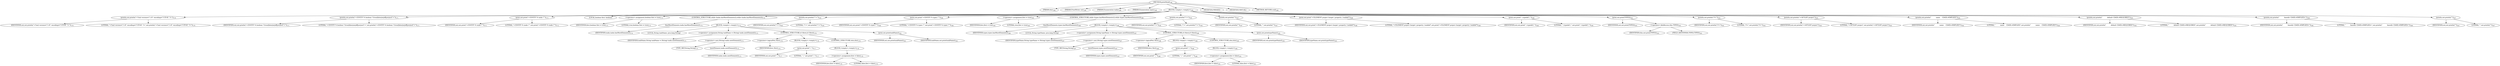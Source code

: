 digraph "printHead" {  
"217" [label = <(METHOD,printHead)<SUB>168</SUB>> ]
"218" [label = <(PARAM,this)<SUB>168</SUB>> ]
"219" [label = <(PARAM,PrintWriter out)<SUB>168</SUB>> ]
"220" [label = <(PARAM,Enumeration tasks)<SUB>168</SUB>> ]
"221" [label = <(PARAM,Enumeration types)<SUB>169</SUB>> ]
"222" [label = <(BLOCK,&lt;empty&gt;,&lt;empty&gt;)<SUB>169</SUB>> ]
"223" [label = <(println,out.println(&quot;&lt;?xml version=\&quot;1.0\&quot; encoding=\&quot;UTF-8\&quot; ?&gt;&quot;))<SUB>170</SUB>> ]
"224" [label = <(IDENTIFIER,out,out.println(&quot;&lt;?xml version=\&quot;1.0\&quot; encoding=\&quot;UTF-8\&quot; ?&gt;&quot;))<SUB>170</SUB>> ]
"225" [label = <(LITERAL,&quot;&lt;?xml version=\&quot;1.0\&quot; encoding=\&quot;UTF-8\&quot; ?&gt;&quot;,out.println(&quot;&lt;?xml version=\&quot;1.0\&quot; encoding=\&quot;UTF-8\&quot; ?&gt;&quot;))<SUB>170</SUB>> ]
"226" [label = <(println,out.println(&quot;&lt;!ENTITY % boolean \&quot;(true|false|on|off|yes|no)\&quot;&gt;&quot;))<SUB>171</SUB>> ]
"227" [label = <(IDENTIFIER,out,out.println(&quot;&lt;!ENTITY % boolean \&quot;(true|false|on|off|yes|no)\&quot;&gt;&quot;))<SUB>171</SUB>> ]
"228" [label = <(LITERAL,&quot;&lt;!ENTITY % boolean \&quot;(true|false|on|off|yes|no)\&quot;&gt;&quot;,out.println(&quot;&lt;!ENTITY % boolean \&quot;(true|false|on|off|yes|no)\&quot;&gt;&quot;))<SUB>171</SUB>> ]
"229" [label = <(print,out.print(&quot;&lt;!ENTITY % tasks \&quot;&quot;))<SUB>172</SUB>> ]
"230" [label = <(IDENTIFIER,out,out.print(&quot;&lt;!ENTITY % tasks \&quot;&quot;))<SUB>172</SUB>> ]
"231" [label = <(LITERAL,&quot;&lt;!ENTITY % tasks \&quot;&quot;,out.print(&quot;&lt;!ENTITY % tasks \&quot;&quot;))<SUB>172</SUB>> ]
"232" [label = <(LOCAL,boolean first: boolean)> ]
"233" [label = <(&lt;operator&gt;.assignment,boolean first = true)<SUB>173</SUB>> ]
"234" [label = <(IDENTIFIER,first,boolean first = true)<SUB>173</SUB>> ]
"235" [label = <(LITERAL,true,boolean first = true)<SUB>173</SUB>> ]
"236" [label = <(CONTROL_STRUCTURE,while (tasks.hasMoreElements()),while (tasks.hasMoreElements()))<SUB>174</SUB>> ]
"237" [label = <(hasMoreElements,tasks.hasMoreElements())<SUB>174</SUB>> ]
"238" [label = <(IDENTIFIER,tasks,tasks.hasMoreElements())<SUB>174</SUB>> ]
"239" [label = <(BLOCK,&lt;empty&gt;,&lt;empty&gt;)<SUB>174</SUB>> ]
"240" [label = <(LOCAL,String taskName: java.lang.String)> ]
"241" [label = <(&lt;operator&gt;.assignment,String taskName = (String) tasks.nextElement())<SUB>175</SUB>> ]
"242" [label = <(IDENTIFIER,taskName,String taskName = (String) tasks.nextElement())<SUB>175</SUB>> ]
"243" [label = <(&lt;operator&gt;.cast,(String) tasks.nextElement())<SUB>175</SUB>> ]
"244" [label = <(TYPE_REF,String,String)<SUB>175</SUB>> ]
"245" [label = <(nextElement,tasks.nextElement())<SUB>175</SUB>> ]
"246" [label = <(IDENTIFIER,tasks,tasks.nextElement())<SUB>175</SUB>> ]
"247" [label = <(CONTROL_STRUCTURE,if (!first),if (!first))<SUB>176</SUB>> ]
"248" [label = <(&lt;operator&gt;.logicalNot,!first)<SUB>176</SUB>> ]
"249" [label = <(IDENTIFIER,first,!first)<SUB>176</SUB>> ]
"250" [label = <(BLOCK,&lt;empty&gt;,&lt;empty&gt;)<SUB>176</SUB>> ]
"251" [label = <(print,out.print(&quot; | &quot;))<SUB>177</SUB>> ]
"252" [label = <(IDENTIFIER,out,out.print(&quot; | &quot;))<SUB>177</SUB>> ]
"253" [label = <(LITERAL,&quot; | &quot;,out.print(&quot; | &quot;))<SUB>177</SUB>> ]
"254" [label = <(CONTROL_STRUCTURE,else,else)<SUB>178</SUB>> ]
"255" [label = <(BLOCK,&lt;empty&gt;,&lt;empty&gt;)<SUB>178</SUB>> ]
"256" [label = <(&lt;operator&gt;.assignment,first = false)<SUB>179</SUB>> ]
"257" [label = <(IDENTIFIER,first,first = false)<SUB>179</SUB>> ]
"258" [label = <(LITERAL,false,first = false)<SUB>179</SUB>> ]
"259" [label = <(print,out.print(taskName))<SUB>181</SUB>> ]
"260" [label = <(IDENTIFIER,out,out.print(taskName))<SUB>181</SUB>> ]
"261" [label = <(IDENTIFIER,taskName,out.print(taskName))<SUB>181</SUB>> ]
"262" [label = <(println,out.println(&quot;\&quot;&gt;&quot;))<SUB>183</SUB>> ]
"263" [label = <(IDENTIFIER,out,out.println(&quot;\&quot;&gt;&quot;))<SUB>183</SUB>> ]
"264" [label = <(LITERAL,&quot;\&quot;&gt;&quot;,out.println(&quot;\&quot;&gt;&quot;))<SUB>183</SUB>> ]
"265" [label = <(print,out.print(&quot;&lt;!ENTITY % types \&quot;&quot;))<SUB>184</SUB>> ]
"266" [label = <(IDENTIFIER,out,out.print(&quot;&lt;!ENTITY % types \&quot;&quot;))<SUB>184</SUB>> ]
"267" [label = <(LITERAL,&quot;&lt;!ENTITY % types \&quot;&quot;,out.print(&quot;&lt;!ENTITY % types \&quot;&quot;))<SUB>184</SUB>> ]
"268" [label = <(&lt;operator&gt;.assignment,first = true)<SUB>185</SUB>> ]
"269" [label = <(IDENTIFIER,first,first = true)<SUB>185</SUB>> ]
"270" [label = <(LITERAL,true,first = true)<SUB>185</SUB>> ]
"271" [label = <(CONTROL_STRUCTURE,while (types.hasMoreElements()),while (types.hasMoreElements()))<SUB>186</SUB>> ]
"272" [label = <(hasMoreElements,types.hasMoreElements())<SUB>186</SUB>> ]
"273" [label = <(IDENTIFIER,types,types.hasMoreElements())<SUB>186</SUB>> ]
"274" [label = <(BLOCK,&lt;empty&gt;,&lt;empty&gt;)<SUB>186</SUB>> ]
"275" [label = <(LOCAL,String typeName: java.lang.String)> ]
"276" [label = <(&lt;operator&gt;.assignment,String typeName = (String) types.nextElement())<SUB>187</SUB>> ]
"277" [label = <(IDENTIFIER,typeName,String typeName = (String) types.nextElement())<SUB>187</SUB>> ]
"278" [label = <(&lt;operator&gt;.cast,(String) types.nextElement())<SUB>187</SUB>> ]
"279" [label = <(TYPE_REF,String,String)<SUB>187</SUB>> ]
"280" [label = <(nextElement,types.nextElement())<SUB>187</SUB>> ]
"281" [label = <(IDENTIFIER,types,types.nextElement())<SUB>187</SUB>> ]
"282" [label = <(CONTROL_STRUCTURE,if (!first),if (!first))<SUB>188</SUB>> ]
"283" [label = <(&lt;operator&gt;.logicalNot,!first)<SUB>188</SUB>> ]
"284" [label = <(IDENTIFIER,first,!first)<SUB>188</SUB>> ]
"285" [label = <(BLOCK,&lt;empty&gt;,&lt;empty&gt;)<SUB>188</SUB>> ]
"286" [label = <(print,out.print(&quot; | &quot;))<SUB>189</SUB>> ]
"287" [label = <(IDENTIFIER,out,out.print(&quot; | &quot;))<SUB>189</SUB>> ]
"288" [label = <(LITERAL,&quot; | &quot;,out.print(&quot; | &quot;))<SUB>189</SUB>> ]
"289" [label = <(CONTROL_STRUCTURE,else,else)<SUB>190</SUB>> ]
"290" [label = <(BLOCK,&lt;empty&gt;,&lt;empty&gt;)<SUB>190</SUB>> ]
"291" [label = <(&lt;operator&gt;.assignment,first = false)<SUB>191</SUB>> ]
"292" [label = <(IDENTIFIER,first,first = false)<SUB>191</SUB>> ]
"293" [label = <(LITERAL,false,first = false)<SUB>191</SUB>> ]
"294" [label = <(print,out.print(typeName))<SUB>193</SUB>> ]
"295" [label = <(IDENTIFIER,out,out.print(typeName))<SUB>193</SUB>> ]
"296" [label = <(IDENTIFIER,typeName,out.print(typeName))<SUB>193</SUB>> ]
"297" [label = <(println,out.println(&quot;\&quot;&gt;&quot;))<SUB>195</SUB>> ]
"298" [label = <(IDENTIFIER,out,out.println(&quot;\&quot;&gt;&quot;))<SUB>195</SUB>> ]
"299" [label = <(LITERAL,&quot;\&quot;&gt;&quot;,out.println(&quot;\&quot;&gt;&quot;))<SUB>195</SUB>> ]
"300" [label = <(println,out.println(&quot;&quot;))<SUB>197</SUB>> ]
"301" [label = <(IDENTIFIER,out,out.println(&quot;&quot;))<SUB>197</SUB>> ]
"302" [label = <(LITERAL,&quot;&quot;,out.println(&quot;&quot;))<SUB>197</SUB>> ]
"303" [label = <(print,out.print(&quot;&lt;!ELEMENT project (target | property | taskdef&quot;))<SUB>199</SUB>> ]
"304" [label = <(IDENTIFIER,out,out.print(&quot;&lt;!ELEMENT project (target | property | taskdef&quot;))<SUB>199</SUB>> ]
"305" [label = <(LITERAL,&quot;&lt;!ELEMENT project (target | property | taskdef&quot;,out.print(&quot;&lt;!ELEMENT project (target | property | taskdef&quot;))<SUB>199</SUB>> ]
"306" [label = <(print,out.print(&quot; | typedef | &quot;))<SUB>200</SUB>> ]
"307" [label = <(IDENTIFIER,out,out.print(&quot; | typedef | &quot;))<SUB>200</SUB>> ]
"308" [label = <(LITERAL,&quot; | typedef | &quot;,out.print(&quot; | typedef | &quot;))<SUB>200</SUB>> ]
"309" [label = <(print,out.print(TYPES))<SUB>201</SUB>> ]
"310" [label = <(IDENTIFIER,out,out.print(TYPES))<SUB>201</SUB>> ]
"311" [label = <(&lt;operator&gt;.fieldAccess,this.TYPES)<SUB>201</SUB>> ]
"312" [label = <(IDENTIFIER,this,out.print(TYPES))<SUB>201</SUB>> ]
"313" [label = <(FIELD_IDENTIFIER,TYPES,TYPES)<SUB>201</SUB>> ]
"314" [label = <(println,out.println(&quot;)*&gt;&quot;))<SUB>202</SUB>> ]
"315" [label = <(IDENTIFIER,out,out.println(&quot;)*&gt;&quot;))<SUB>202</SUB>> ]
"316" [label = <(LITERAL,&quot;)*&gt;&quot;,out.println(&quot;)*&gt;&quot;))<SUB>202</SUB>> ]
"317" [label = <(println,out.println(&quot;&lt;!ATTLIST project&quot;))<SUB>203</SUB>> ]
"318" [label = <(IDENTIFIER,out,out.println(&quot;&lt;!ATTLIST project&quot;))<SUB>203</SUB>> ]
"319" [label = <(LITERAL,&quot;&lt;!ATTLIST project&quot;,out.println(&quot;&lt;!ATTLIST project&quot;))<SUB>203</SUB>> ]
"320" [label = <(println,out.println(&quot;          name    CDATA #IMPLIED&quot;))<SUB>204</SUB>> ]
"321" [label = <(IDENTIFIER,out,out.println(&quot;          name    CDATA #IMPLIED&quot;))<SUB>204</SUB>> ]
"322" [label = <(LITERAL,&quot;          name    CDATA #IMPLIED&quot;,out.println(&quot;          name    CDATA #IMPLIED&quot;))<SUB>204</SUB>> ]
"323" [label = <(println,out.println(&quot;          default CDATA #REQUIRED&quot;))<SUB>205</SUB>> ]
"324" [label = <(IDENTIFIER,out,out.println(&quot;          default CDATA #REQUIRED&quot;))<SUB>205</SUB>> ]
"325" [label = <(LITERAL,&quot;          default CDATA #REQUIRED&quot;,out.println(&quot;          default CDATA #REQUIRED&quot;))<SUB>205</SUB>> ]
"326" [label = <(println,out.println(&quot;          basedir CDATA #IMPLIED&gt;&quot;))<SUB>206</SUB>> ]
"327" [label = <(IDENTIFIER,out,out.println(&quot;          basedir CDATA #IMPLIED&gt;&quot;))<SUB>206</SUB>> ]
"328" [label = <(LITERAL,&quot;          basedir CDATA #IMPLIED&gt;&quot;,out.println(&quot;          basedir CDATA #IMPLIED&gt;&quot;))<SUB>206</SUB>> ]
"329" [label = <(println,out.println(&quot;&quot;))<SUB>207</SUB>> ]
"330" [label = <(IDENTIFIER,out,out.println(&quot;&quot;))<SUB>207</SUB>> ]
"331" [label = <(LITERAL,&quot;&quot;,out.println(&quot;&quot;))<SUB>207</SUB>> ]
"332" [label = <(MODIFIER,PRIVATE)> ]
"333" [label = <(MODIFIER,VIRTUAL)> ]
"334" [label = <(METHOD_RETURN,void)<SUB>168</SUB>> ]
  "217" -> "218" 
  "217" -> "219" 
  "217" -> "220" 
  "217" -> "221" 
  "217" -> "222" 
  "217" -> "332" 
  "217" -> "333" 
  "217" -> "334" 
  "222" -> "223" 
  "222" -> "226" 
  "222" -> "229" 
  "222" -> "232" 
  "222" -> "233" 
  "222" -> "236" 
  "222" -> "262" 
  "222" -> "265" 
  "222" -> "268" 
  "222" -> "271" 
  "222" -> "297" 
  "222" -> "300" 
  "222" -> "303" 
  "222" -> "306" 
  "222" -> "309" 
  "222" -> "314" 
  "222" -> "317" 
  "222" -> "320" 
  "222" -> "323" 
  "222" -> "326" 
  "222" -> "329" 
  "223" -> "224" 
  "223" -> "225" 
  "226" -> "227" 
  "226" -> "228" 
  "229" -> "230" 
  "229" -> "231" 
  "233" -> "234" 
  "233" -> "235" 
  "236" -> "237" 
  "236" -> "239" 
  "237" -> "238" 
  "239" -> "240" 
  "239" -> "241" 
  "239" -> "247" 
  "239" -> "259" 
  "241" -> "242" 
  "241" -> "243" 
  "243" -> "244" 
  "243" -> "245" 
  "245" -> "246" 
  "247" -> "248" 
  "247" -> "250" 
  "247" -> "254" 
  "248" -> "249" 
  "250" -> "251" 
  "251" -> "252" 
  "251" -> "253" 
  "254" -> "255" 
  "255" -> "256" 
  "256" -> "257" 
  "256" -> "258" 
  "259" -> "260" 
  "259" -> "261" 
  "262" -> "263" 
  "262" -> "264" 
  "265" -> "266" 
  "265" -> "267" 
  "268" -> "269" 
  "268" -> "270" 
  "271" -> "272" 
  "271" -> "274" 
  "272" -> "273" 
  "274" -> "275" 
  "274" -> "276" 
  "274" -> "282" 
  "274" -> "294" 
  "276" -> "277" 
  "276" -> "278" 
  "278" -> "279" 
  "278" -> "280" 
  "280" -> "281" 
  "282" -> "283" 
  "282" -> "285" 
  "282" -> "289" 
  "283" -> "284" 
  "285" -> "286" 
  "286" -> "287" 
  "286" -> "288" 
  "289" -> "290" 
  "290" -> "291" 
  "291" -> "292" 
  "291" -> "293" 
  "294" -> "295" 
  "294" -> "296" 
  "297" -> "298" 
  "297" -> "299" 
  "300" -> "301" 
  "300" -> "302" 
  "303" -> "304" 
  "303" -> "305" 
  "306" -> "307" 
  "306" -> "308" 
  "309" -> "310" 
  "309" -> "311" 
  "311" -> "312" 
  "311" -> "313" 
  "314" -> "315" 
  "314" -> "316" 
  "317" -> "318" 
  "317" -> "319" 
  "320" -> "321" 
  "320" -> "322" 
  "323" -> "324" 
  "323" -> "325" 
  "326" -> "327" 
  "326" -> "328" 
  "329" -> "330" 
  "329" -> "331" 
}
